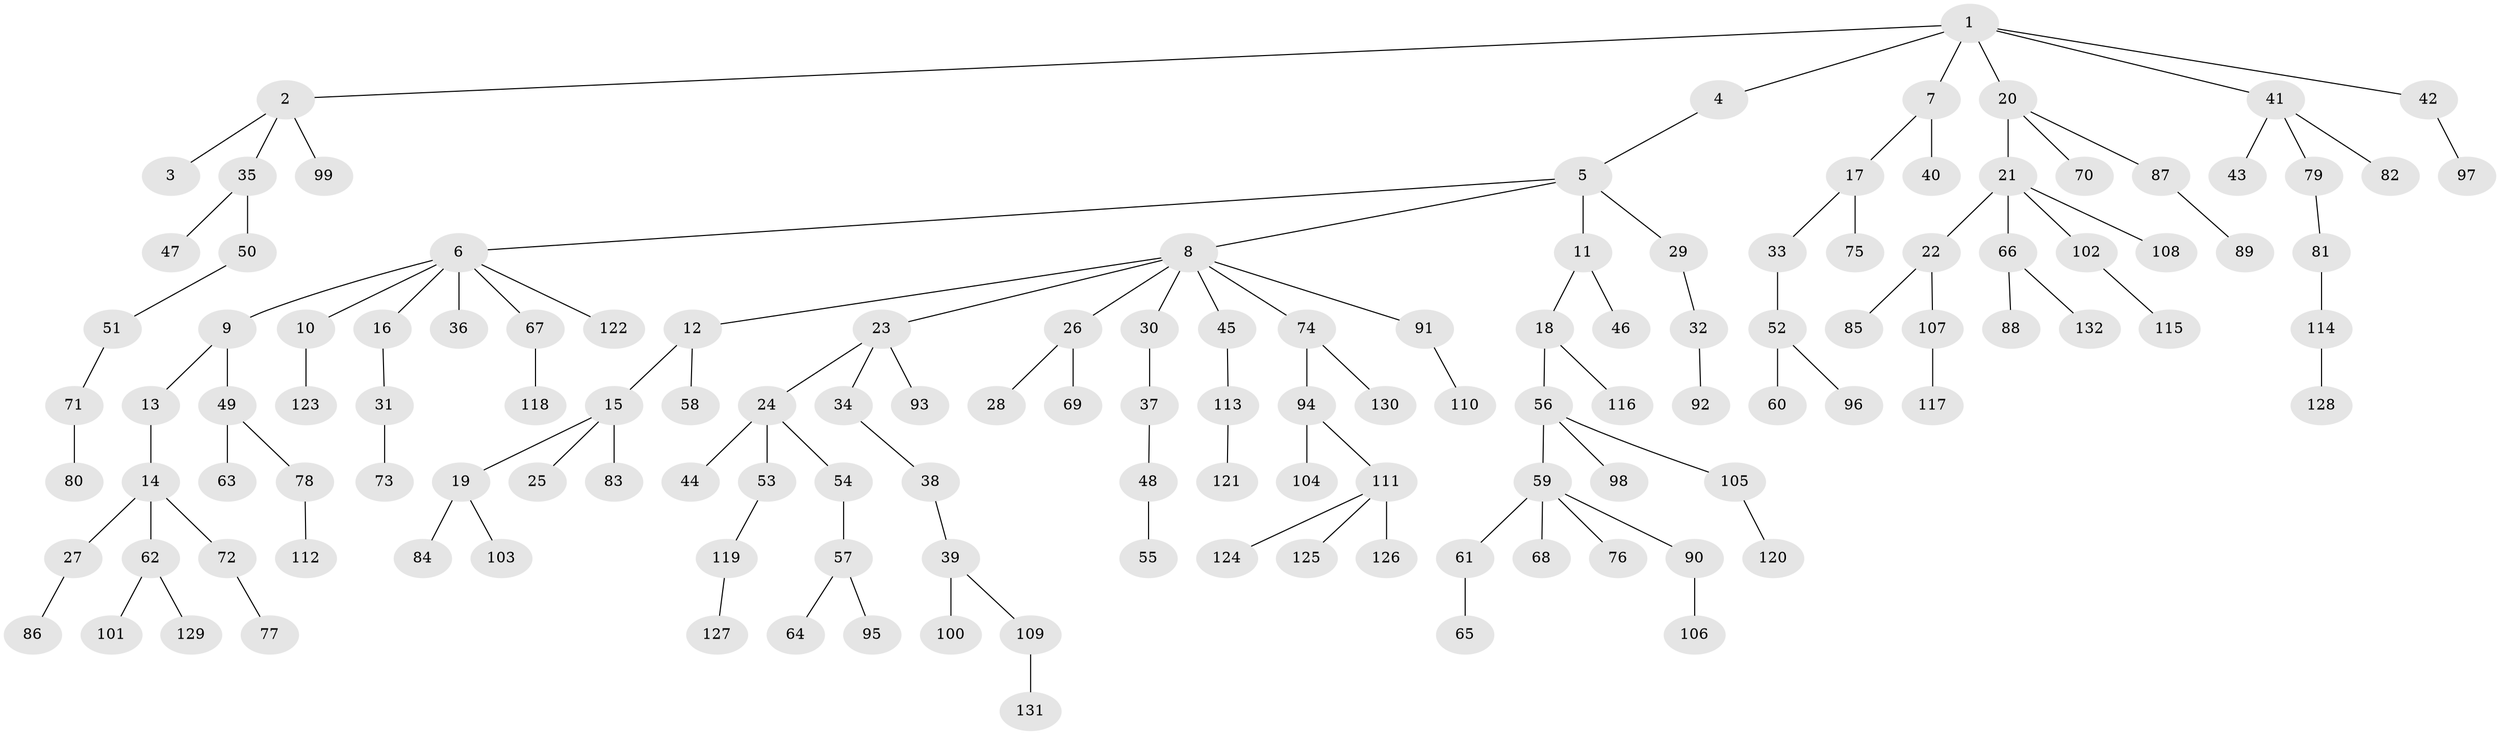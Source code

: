 // coarse degree distribution, {6: 0.025, 3: 0.1125, 2: 0.375, 4: 0.0375, 5: 0.0125, 8: 0.0125, 1: 0.425}
// Generated by graph-tools (version 1.1) at 2025/37/03/04/25 23:37:28]
// undirected, 132 vertices, 131 edges
graph export_dot {
  node [color=gray90,style=filled];
  1;
  2;
  3;
  4;
  5;
  6;
  7;
  8;
  9;
  10;
  11;
  12;
  13;
  14;
  15;
  16;
  17;
  18;
  19;
  20;
  21;
  22;
  23;
  24;
  25;
  26;
  27;
  28;
  29;
  30;
  31;
  32;
  33;
  34;
  35;
  36;
  37;
  38;
  39;
  40;
  41;
  42;
  43;
  44;
  45;
  46;
  47;
  48;
  49;
  50;
  51;
  52;
  53;
  54;
  55;
  56;
  57;
  58;
  59;
  60;
  61;
  62;
  63;
  64;
  65;
  66;
  67;
  68;
  69;
  70;
  71;
  72;
  73;
  74;
  75;
  76;
  77;
  78;
  79;
  80;
  81;
  82;
  83;
  84;
  85;
  86;
  87;
  88;
  89;
  90;
  91;
  92;
  93;
  94;
  95;
  96;
  97;
  98;
  99;
  100;
  101;
  102;
  103;
  104;
  105;
  106;
  107;
  108;
  109;
  110;
  111;
  112;
  113;
  114;
  115;
  116;
  117;
  118;
  119;
  120;
  121;
  122;
  123;
  124;
  125;
  126;
  127;
  128;
  129;
  130;
  131;
  132;
  1 -- 2;
  1 -- 4;
  1 -- 7;
  1 -- 20;
  1 -- 41;
  1 -- 42;
  2 -- 3;
  2 -- 35;
  2 -- 99;
  4 -- 5;
  5 -- 6;
  5 -- 8;
  5 -- 11;
  5 -- 29;
  6 -- 9;
  6 -- 10;
  6 -- 16;
  6 -- 36;
  6 -- 67;
  6 -- 122;
  7 -- 17;
  7 -- 40;
  8 -- 12;
  8 -- 23;
  8 -- 26;
  8 -- 30;
  8 -- 45;
  8 -- 74;
  8 -- 91;
  9 -- 13;
  9 -- 49;
  10 -- 123;
  11 -- 18;
  11 -- 46;
  12 -- 15;
  12 -- 58;
  13 -- 14;
  14 -- 27;
  14 -- 62;
  14 -- 72;
  15 -- 19;
  15 -- 25;
  15 -- 83;
  16 -- 31;
  17 -- 33;
  17 -- 75;
  18 -- 56;
  18 -- 116;
  19 -- 84;
  19 -- 103;
  20 -- 21;
  20 -- 70;
  20 -- 87;
  21 -- 22;
  21 -- 66;
  21 -- 102;
  21 -- 108;
  22 -- 85;
  22 -- 107;
  23 -- 24;
  23 -- 34;
  23 -- 93;
  24 -- 44;
  24 -- 53;
  24 -- 54;
  26 -- 28;
  26 -- 69;
  27 -- 86;
  29 -- 32;
  30 -- 37;
  31 -- 73;
  32 -- 92;
  33 -- 52;
  34 -- 38;
  35 -- 47;
  35 -- 50;
  37 -- 48;
  38 -- 39;
  39 -- 100;
  39 -- 109;
  41 -- 43;
  41 -- 79;
  41 -- 82;
  42 -- 97;
  45 -- 113;
  48 -- 55;
  49 -- 63;
  49 -- 78;
  50 -- 51;
  51 -- 71;
  52 -- 60;
  52 -- 96;
  53 -- 119;
  54 -- 57;
  56 -- 59;
  56 -- 98;
  56 -- 105;
  57 -- 64;
  57 -- 95;
  59 -- 61;
  59 -- 68;
  59 -- 76;
  59 -- 90;
  61 -- 65;
  62 -- 101;
  62 -- 129;
  66 -- 88;
  66 -- 132;
  67 -- 118;
  71 -- 80;
  72 -- 77;
  74 -- 94;
  74 -- 130;
  78 -- 112;
  79 -- 81;
  81 -- 114;
  87 -- 89;
  90 -- 106;
  91 -- 110;
  94 -- 104;
  94 -- 111;
  102 -- 115;
  105 -- 120;
  107 -- 117;
  109 -- 131;
  111 -- 124;
  111 -- 125;
  111 -- 126;
  113 -- 121;
  114 -- 128;
  119 -- 127;
}

